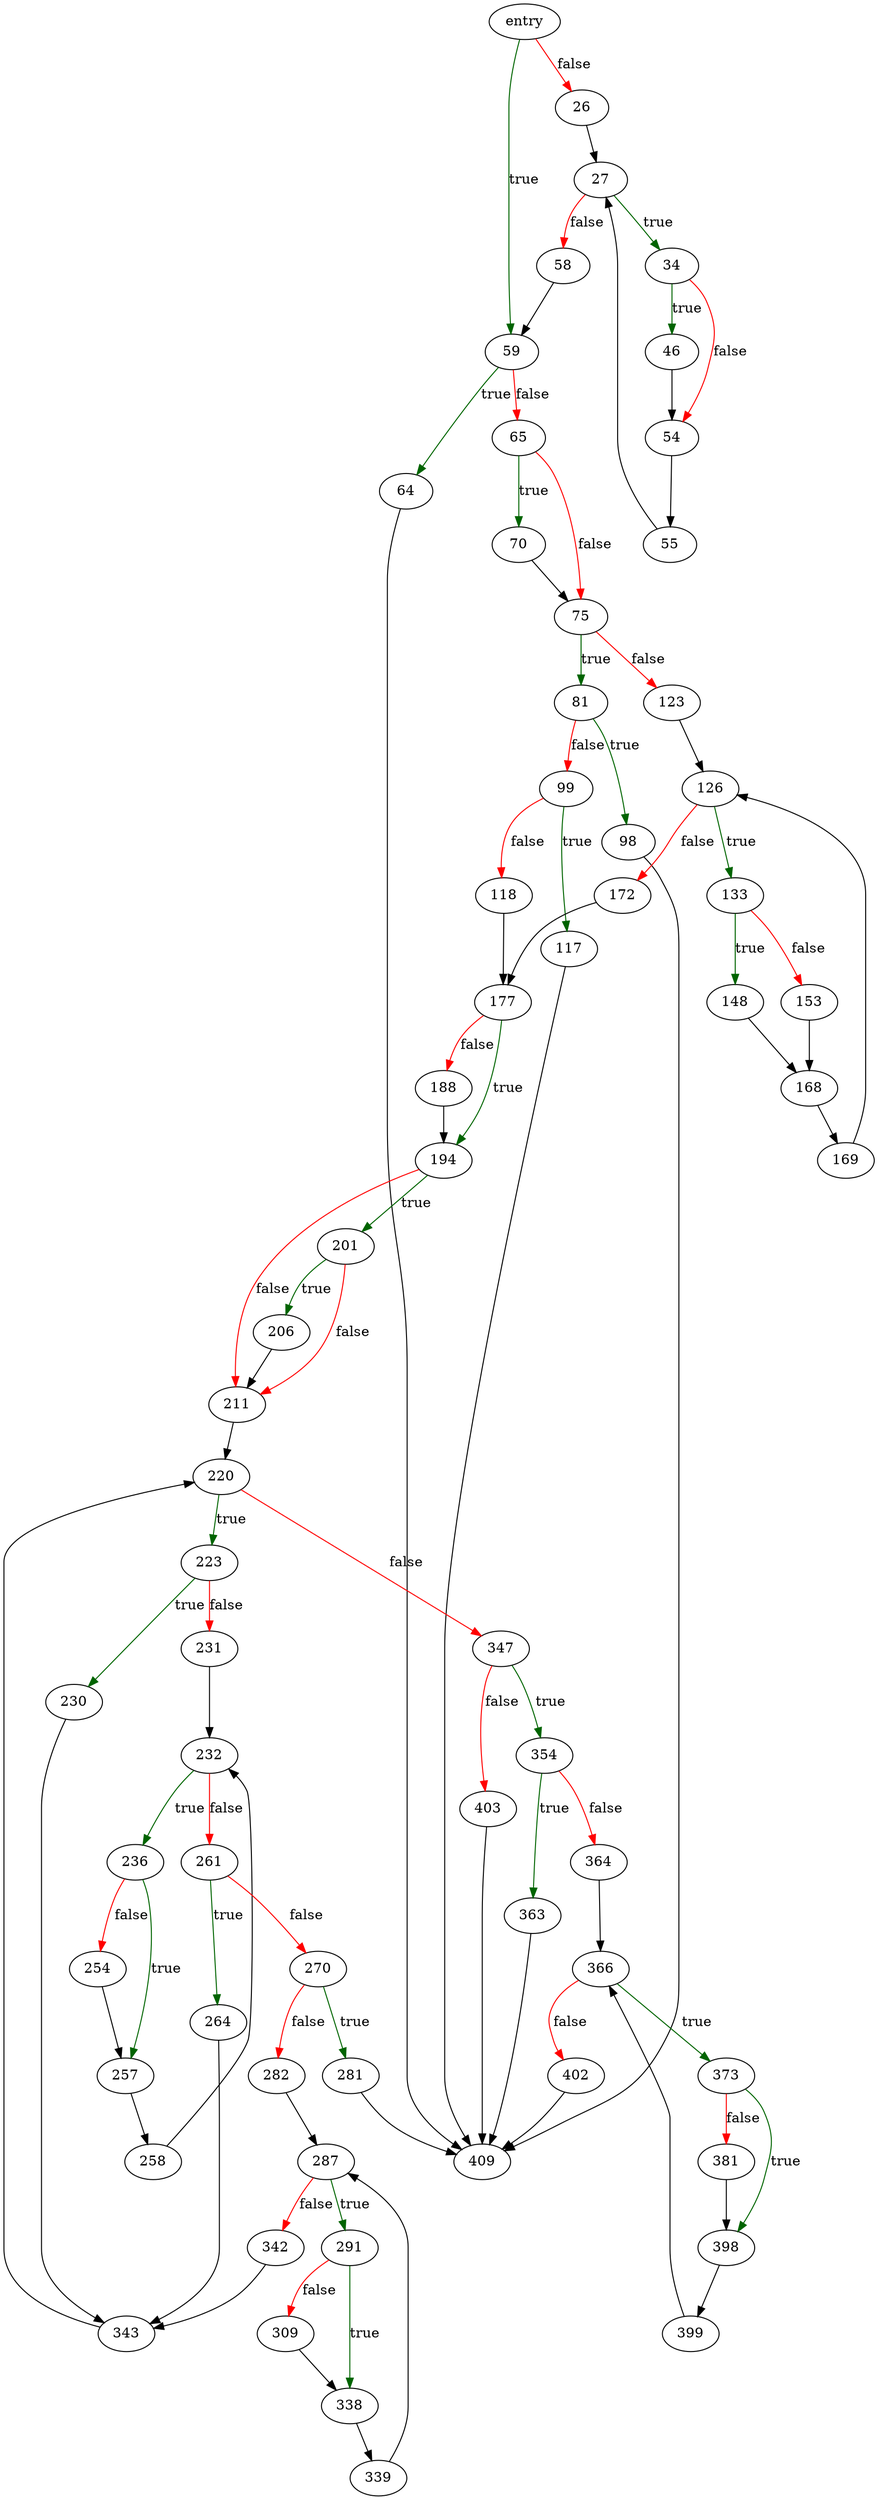 digraph "convertToWithoutRowidTable" {
	// Node definitions.
	2 [label=entry];
	26;
	27;
	34;
	46;
	54;
	55;
	58;
	59;
	64;
	65;
	70;
	75;
	81;
	98;
	99;
	117;
	118;
	123;
	126;
	133;
	148;
	153;
	168;
	169;
	172;
	177;
	188;
	194;
	201;
	206;
	211;
	220;
	223;
	230;
	231;
	232;
	236;
	254;
	257;
	258;
	261;
	264;
	270;
	281;
	282;
	287;
	291;
	309;
	338;
	339;
	342;
	343;
	347;
	354;
	363;
	364;
	366;
	373;
	381;
	398;
	399;
	402;
	403;
	409;

	// Edge definitions.
	2 -> 26 [
		color=red
		label=false
	];
	2 -> 59 [
		color=darkgreen
		label=true
	];
	26 -> 27;
	27 -> 34 [
		color=darkgreen
		label=true
	];
	27 -> 58 [
		color=red
		label=false
	];
	34 -> 46 [
		color=darkgreen
		label=true
	];
	34 -> 54 [
		color=red
		label=false
	];
	46 -> 54;
	54 -> 55;
	55 -> 27;
	58 -> 59;
	59 -> 64 [
		color=darkgreen
		label=true
	];
	59 -> 65 [
		color=red
		label=false
	];
	64 -> 409;
	65 -> 70 [
		color=darkgreen
		label=true
	];
	65 -> 75 [
		color=red
		label=false
	];
	70 -> 75;
	75 -> 81 [
		color=darkgreen
		label=true
	];
	75 -> 123 [
		color=red
		label=false
	];
	81 -> 98 [
		color=darkgreen
		label=true
	];
	81 -> 99 [
		color=red
		label=false
	];
	98 -> 409;
	99 -> 117 [
		color=darkgreen
		label=true
	];
	99 -> 118 [
		color=red
		label=false
	];
	117 -> 409;
	118 -> 177;
	123 -> 126;
	126 -> 133 [
		color=darkgreen
		label=true
	];
	126 -> 172 [
		color=red
		label=false
	];
	133 -> 148 [
		color=darkgreen
		label=true
	];
	133 -> 153 [
		color=red
		label=false
	];
	148 -> 168;
	153 -> 168;
	168 -> 169;
	169 -> 126;
	172 -> 177;
	177 -> 188 [
		color=red
		label=false
	];
	177 -> 194 [
		color=darkgreen
		label=true
	];
	188 -> 194;
	194 -> 201 [
		color=darkgreen
		label=true
	];
	194 -> 211 [
		color=red
		label=false
	];
	201 -> 206 [
		color=darkgreen
		label=true
	];
	201 -> 211 [
		color=red
		label=false
	];
	206 -> 211;
	211 -> 220;
	220 -> 223 [
		color=darkgreen
		label=true
	];
	220 -> 347 [
		color=red
		label=false
	];
	223 -> 230 [
		color=darkgreen
		label=true
	];
	223 -> 231 [
		color=red
		label=false
	];
	230 -> 343;
	231 -> 232;
	232 -> 236 [
		color=darkgreen
		label=true
	];
	232 -> 261 [
		color=red
		label=false
	];
	236 -> 254 [
		color=red
		label=false
	];
	236 -> 257 [
		color=darkgreen
		label=true
	];
	254 -> 257;
	257 -> 258;
	258 -> 232;
	261 -> 264 [
		color=darkgreen
		label=true
	];
	261 -> 270 [
		color=red
		label=false
	];
	264 -> 343;
	270 -> 281 [
		color=darkgreen
		label=true
	];
	270 -> 282 [
		color=red
		label=false
	];
	281 -> 409;
	282 -> 287;
	287 -> 291 [
		color=darkgreen
		label=true
	];
	287 -> 342 [
		color=red
		label=false
	];
	291 -> 309 [
		color=red
		label=false
	];
	291 -> 338 [
		color=darkgreen
		label=true
	];
	309 -> 338;
	338 -> 339;
	339 -> 287;
	342 -> 343;
	343 -> 220;
	347 -> 354 [
		color=darkgreen
		label=true
	];
	347 -> 403 [
		color=red
		label=false
	];
	354 -> 363 [
		color=darkgreen
		label=true
	];
	354 -> 364 [
		color=red
		label=false
	];
	363 -> 409;
	364 -> 366;
	366 -> 373 [
		color=darkgreen
		label=true
	];
	366 -> 402 [
		color=red
		label=false
	];
	373 -> 381 [
		color=red
		label=false
	];
	373 -> 398 [
		color=darkgreen
		label=true
	];
	381 -> 398;
	398 -> 399;
	399 -> 366;
	402 -> 409;
	403 -> 409;
}